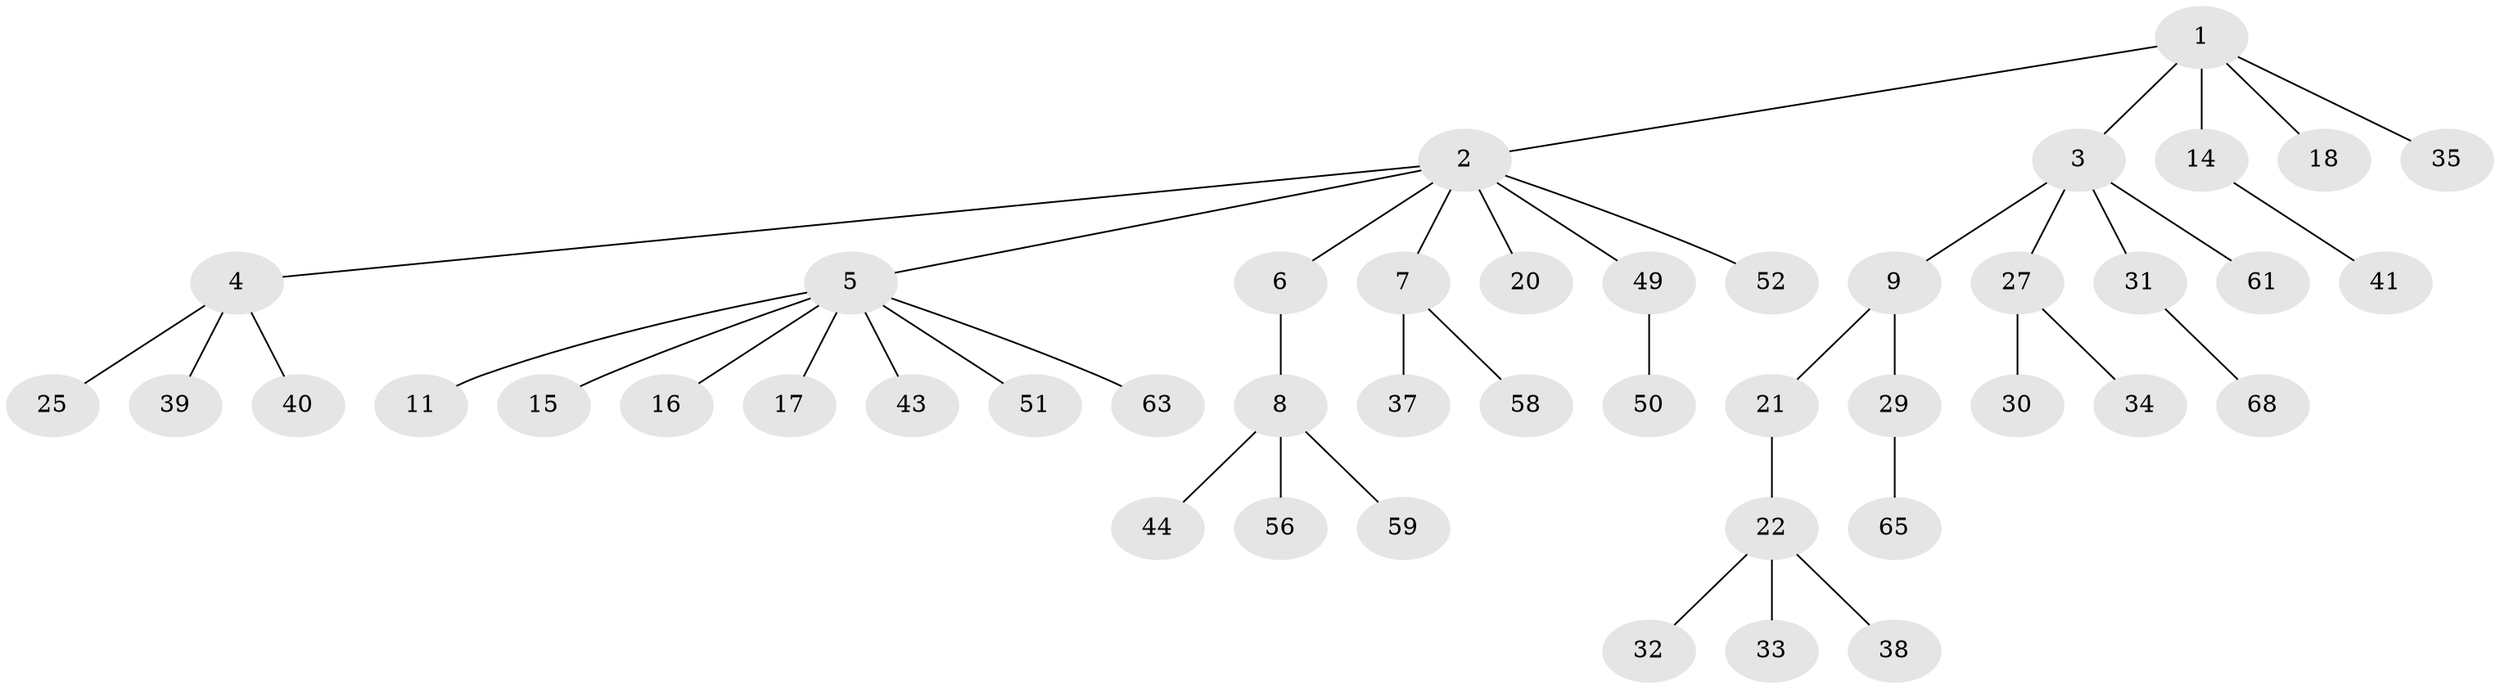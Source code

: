 // Generated by graph-tools (version 1.1) at 2025/52/02/27/25 19:52:13]
// undirected, 45 vertices, 44 edges
graph export_dot {
graph [start="1"]
  node [color=gray90,style=filled];
  1 [super="+13"];
  2 [super="+47"];
  3 [super="+48"];
  4 [super="+28"];
  5 [super="+12"];
  6;
  7 [super="+46"];
  8 [super="+36"];
  9 [super="+10"];
  11;
  14;
  15 [super="+45"];
  16 [super="+19"];
  17;
  18;
  20 [super="+23"];
  21 [super="+24"];
  22 [super="+26"];
  25;
  27 [super="+57"];
  29 [super="+64"];
  30;
  31 [super="+67"];
  32;
  33;
  34 [super="+53"];
  35;
  37 [super="+62"];
  38 [super="+55"];
  39;
  40;
  41 [super="+42"];
  43 [super="+54"];
  44;
  49;
  50 [super="+66"];
  51;
  52 [super="+60"];
  56;
  58;
  59;
  61;
  63;
  65;
  68;
  1 -- 2;
  1 -- 3;
  1 -- 14;
  1 -- 35;
  1 -- 18;
  2 -- 4;
  2 -- 5;
  2 -- 6;
  2 -- 7;
  2 -- 20;
  2 -- 49;
  2 -- 52;
  3 -- 9;
  3 -- 27;
  3 -- 31;
  3 -- 61;
  4 -- 25;
  4 -- 40;
  4 -- 39;
  5 -- 11;
  5 -- 63;
  5 -- 16;
  5 -- 17;
  5 -- 51;
  5 -- 43;
  5 -- 15;
  6 -- 8;
  7 -- 37;
  7 -- 58;
  8 -- 56;
  8 -- 59;
  8 -- 44;
  9 -- 21;
  9 -- 29;
  14 -- 41;
  21 -- 22;
  22 -- 32;
  22 -- 33;
  22 -- 38;
  27 -- 30;
  27 -- 34;
  29 -- 65;
  31 -- 68;
  49 -- 50;
}
